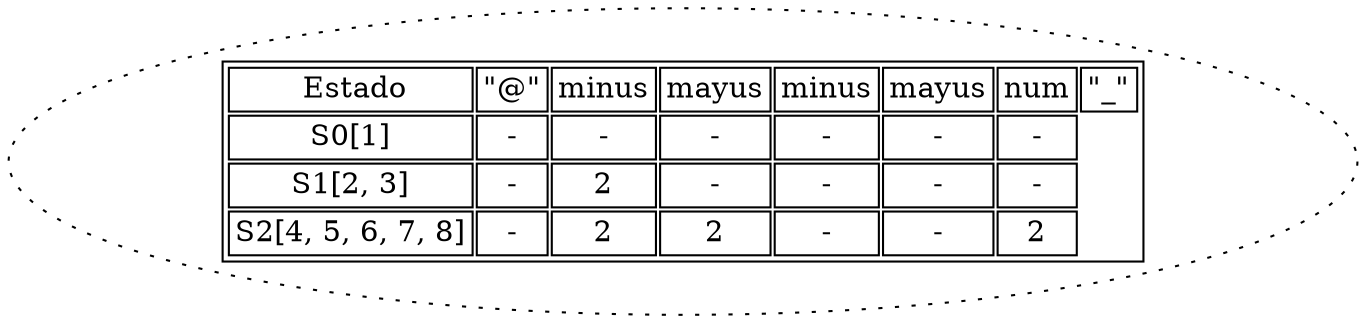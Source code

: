 digraph Transiciones{arset [style="dotted" label=<
<TABLE ALIGN="LEFT">
	<TR>
		<TD> Estado</TD>
 		<TD>"@"</TD>
		<TD>minus</TD>
		<TD>mayus</TD>
		<TD>minus</TD>
		<TD>mayus</TD>
		<TD>num</TD>
		<TD>"_"</TD>
	</TR>
	<TR>
		<TD>S0[1]</TD>
		<TD> - </TD>
		<TD> - </TD>
		<TD> - </TD>
		<TD> - </TD>
		<TD> - </TD>
		<TD> - </TD>
	</TR>
	<TR>
		<TD>S1[2, 3]</TD>
		<TD> - </TD>
		<TD>2</TD>
		<TD> - </TD>
		<TD> - </TD>
		<TD> - </TD>
		<TD> - </TD>
	</TR>
	<TR>
		<TD>S2[4, 5, 6, 7, 8]</TD>
		<TD> - </TD>
		<TD>2</TD>
		<TD>2</TD>
		<TD> - </TD>
		<TD> - </TD>
		<TD>2</TD>
	</TR>
</TABLE>
    >, ];}
